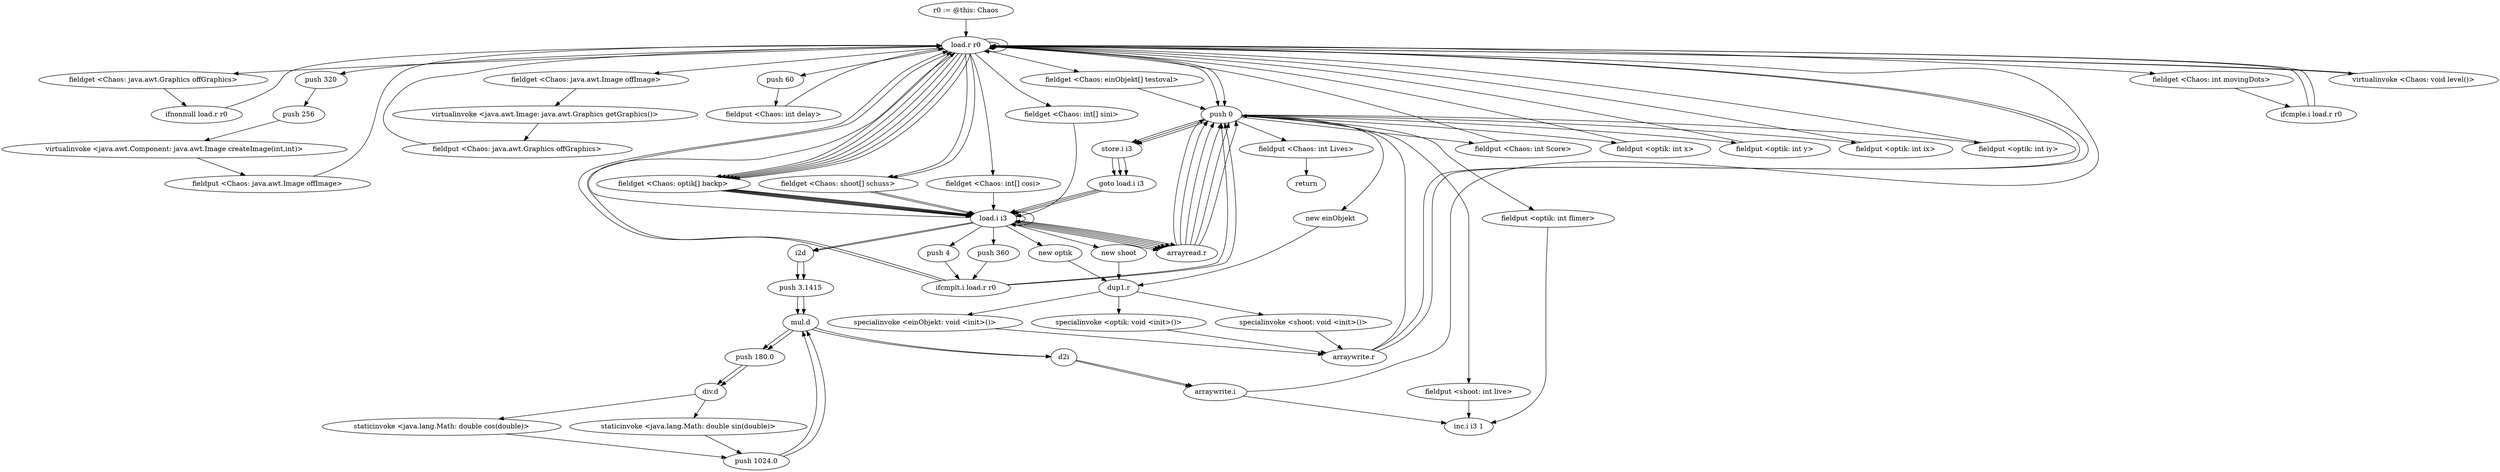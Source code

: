 digraph "" {
    "r0 := @this: Chaos"
    "load.r r0"
    "r0 := @this: Chaos"->"load.r r0";
    "fieldget <Chaos: java.awt.Graphics offGraphics>"
    "load.r r0"->"fieldget <Chaos: java.awt.Graphics offGraphics>";
    "ifnonnull load.r r0"
    "fieldget <Chaos: java.awt.Graphics offGraphics>"->"ifnonnull load.r r0";
    "ifnonnull load.r r0"->"load.r r0";
    "load.r r0"->"load.r r0";
    "push 320"
    "load.r r0"->"push 320";
    "push 256"
    "push 320"->"push 256";
    "virtualinvoke <java.awt.Component: java.awt.Image createImage(int,int)>"
    "push 256"->"virtualinvoke <java.awt.Component: java.awt.Image createImage(int,int)>";
    "fieldput <Chaos: java.awt.Image offImage>"
    "virtualinvoke <java.awt.Component: java.awt.Image createImage(int,int)>"->"fieldput <Chaos: java.awt.Image offImage>";
    "fieldput <Chaos: java.awt.Image offImage>"->"load.r r0";
    "load.r r0"->"load.r r0";
    "fieldget <Chaos: java.awt.Image offImage>"
    "load.r r0"->"fieldget <Chaos: java.awt.Image offImage>";
    "virtualinvoke <java.awt.Image: java.awt.Graphics getGraphics()>"
    "fieldget <Chaos: java.awt.Image offImage>"->"virtualinvoke <java.awt.Image: java.awt.Graphics getGraphics()>";
    "fieldput <Chaos: java.awt.Graphics offGraphics>"
    "virtualinvoke <java.awt.Image: java.awt.Graphics getGraphics()>"->"fieldput <Chaos: java.awt.Graphics offGraphics>";
    "fieldput <Chaos: java.awt.Graphics offGraphics>"->"load.r r0";
    "push 60"
    "load.r r0"->"push 60";
    "fieldput <Chaos: int delay>"
    "push 60"->"fieldput <Chaos: int delay>";
    "fieldput <Chaos: int delay>"->"load.r r0";
    "fieldget <Chaos: einObjekt[] testoval>"
    "load.r r0"->"fieldget <Chaos: einObjekt[] testoval>";
    "push 0"
    "fieldget <Chaos: einObjekt[] testoval>"->"push 0";
    "new einObjekt"
    "push 0"->"new einObjekt";
    "dup1.r"
    "new einObjekt"->"dup1.r";
    "specialinvoke <einObjekt: void <init>()>"
    "dup1.r"->"specialinvoke <einObjekt: void <init>()>";
    "arraywrite.r"
    "specialinvoke <einObjekt: void <init>()>"->"arraywrite.r";
    "arraywrite.r"->"push 0";
    "store.i i3"
    "push 0"->"store.i i3";
    "goto load.i i3"
    "store.i i3"->"goto load.i i3";
    "load.i i3"
    "goto load.i i3"->"load.i i3";
    "push 360"
    "load.i i3"->"push 360";
    "ifcmplt.i load.r r0"
    "push 360"->"ifcmplt.i load.r r0";
    "ifcmplt.i load.r r0"->"push 0";
    "push 0"->"store.i i3";
    "store.i i3"->"goto load.i i3";
    "goto load.i i3"->"load.i i3";
    "push 4"
    "load.i i3"->"push 4";
    "push 4"->"ifcmplt.i load.r r0";
    "ifcmplt.i load.r r0"->"push 0";
    "push 0"->"store.i i3";
    "store.i i3"->"goto load.i i3";
    "goto load.i i3"->"load.i i3";
    "load.i i3"->"load.r r0";
    "fieldget <Chaos: int movingDots>"
    "load.r r0"->"fieldget <Chaos: int movingDots>";
    "ifcmple.i load.r r0"
    "fieldget <Chaos: int movingDots>"->"ifcmple.i load.r r0";
    "ifcmple.i load.r r0"->"load.r r0";
    "virtualinvoke <Chaos: void level()>"
    "load.r r0"->"virtualinvoke <Chaos: void level()>";
    "virtualinvoke <Chaos: void level()>"->"load.r r0";
    "load.r r0"->"push 0";
    "fieldput <Chaos: int Score>"
    "push 0"->"fieldput <Chaos: int Score>";
    "fieldput <Chaos: int Score>"->"load.r r0";
    "load.r r0"->"push 0";
    "fieldput <Chaos: int Lives>"
    "push 0"->"fieldput <Chaos: int Lives>";
    "return"
    "fieldput <Chaos: int Lives>"->"return";
    "ifcmple.i load.r r0"->"load.r r0";
    "fieldget <Chaos: optik[] backp>"
    "load.r r0"->"fieldget <Chaos: optik[] backp>";
    "fieldget <Chaos: optik[] backp>"->"load.i i3";
    "new optik"
    "load.i i3"->"new optik";
    "new optik"->"dup1.r";
    "specialinvoke <optik: void <init>()>"
    "dup1.r"->"specialinvoke <optik: void <init>()>";
    "specialinvoke <optik: void <init>()>"->"arraywrite.r";
    "arraywrite.r"->"load.r r0";
    "load.r r0"->"fieldget <Chaos: optik[] backp>";
    "fieldget <Chaos: optik[] backp>"->"load.i i3";
    "arrayread.r"
    "load.i i3"->"arrayread.r";
    "arrayread.r"->"push 0";
    "fieldput <optik: int x>"
    "push 0"->"fieldput <optik: int x>";
    "fieldput <optik: int x>"->"load.r r0";
    "load.r r0"->"fieldget <Chaos: optik[] backp>";
    "fieldget <Chaos: optik[] backp>"->"load.i i3";
    "load.i i3"->"arrayread.r";
    "arrayread.r"->"push 0";
    "fieldput <optik: int y>"
    "push 0"->"fieldput <optik: int y>";
    "fieldput <optik: int y>"->"load.r r0";
    "load.r r0"->"fieldget <Chaos: optik[] backp>";
    "fieldget <Chaos: optik[] backp>"->"load.i i3";
    "load.i i3"->"arrayread.r";
    "arrayread.r"->"push 0";
    "fieldput <optik: int ix>"
    "push 0"->"fieldput <optik: int ix>";
    "fieldput <optik: int ix>"->"load.r r0";
    "load.r r0"->"fieldget <Chaos: optik[] backp>";
    "fieldget <Chaos: optik[] backp>"->"load.i i3";
    "load.i i3"->"arrayread.r";
    "arrayread.r"->"push 0";
    "fieldput <optik: int iy>"
    "push 0"->"fieldput <optik: int iy>";
    "fieldput <optik: int iy>"->"load.r r0";
    "load.r r0"->"fieldget <Chaos: optik[] backp>";
    "fieldget <Chaos: optik[] backp>"->"load.i i3";
    "load.i i3"->"arrayread.r";
    "arrayread.r"->"push 0";
    "fieldput <optik: int flimer>"
    "push 0"->"fieldput <optik: int flimer>";
    "inc.i i3 1"
    "fieldput <optik: int flimer>"->"inc.i i3 1";
    "ifcmplt.i load.r r0"->"load.r r0";
    "fieldget <Chaos: shoot[] schuss>"
    "load.r r0"->"fieldget <Chaos: shoot[] schuss>";
    "fieldget <Chaos: shoot[] schuss>"->"load.i i3";
    "new shoot"
    "load.i i3"->"new shoot";
    "new shoot"->"dup1.r";
    "specialinvoke <shoot: void <init>()>"
    "dup1.r"->"specialinvoke <shoot: void <init>()>";
    "specialinvoke <shoot: void <init>()>"->"arraywrite.r";
    "arraywrite.r"->"load.r r0";
    "load.r r0"->"fieldget <Chaos: shoot[] schuss>";
    "fieldget <Chaos: shoot[] schuss>"->"load.i i3";
    "load.i i3"->"arrayread.r";
    "arrayread.r"->"push 0";
    "fieldput <shoot: int live>"
    "push 0"->"fieldput <shoot: int live>";
    "fieldput <shoot: int live>"->"inc.i i3 1";
    "ifcmplt.i load.r r0"->"load.r r0";
    "fieldget <Chaos: int[] cosi>"
    "load.r r0"->"fieldget <Chaos: int[] cosi>";
    "fieldget <Chaos: int[] cosi>"->"load.i i3";
    "load.i i3"->"load.i i3";
    "i2d"
    "load.i i3"->"i2d";
    "push 3.1415"
    "i2d"->"push 3.1415";
    "mul.d"
    "push 3.1415"->"mul.d";
    "push 180.0"
    "mul.d"->"push 180.0";
    "div.d"
    "push 180.0"->"div.d";
    "staticinvoke <java.lang.Math: double cos(double)>"
    "div.d"->"staticinvoke <java.lang.Math: double cos(double)>";
    "push 1024.0"
    "staticinvoke <java.lang.Math: double cos(double)>"->"push 1024.0";
    "push 1024.0"->"mul.d";
    "d2i"
    "mul.d"->"d2i";
    "arraywrite.i"
    "d2i"->"arraywrite.i";
    "arraywrite.i"->"load.r r0";
    "fieldget <Chaos: int[] sini>"
    "load.r r0"->"fieldget <Chaos: int[] sini>";
    "fieldget <Chaos: int[] sini>"->"load.i i3";
    "load.i i3"->"load.i i3";
    "load.i i3"->"i2d";
    "i2d"->"push 3.1415";
    "push 3.1415"->"mul.d";
    "mul.d"->"push 180.0";
    "push 180.0"->"div.d";
    "staticinvoke <java.lang.Math: double sin(double)>"
    "div.d"->"staticinvoke <java.lang.Math: double sin(double)>";
    "staticinvoke <java.lang.Math: double sin(double)>"->"push 1024.0";
    "push 1024.0"->"mul.d";
    "mul.d"->"d2i";
    "d2i"->"arraywrite.i";
    "arraywrite.i"->"inc.i i3 1";
}
